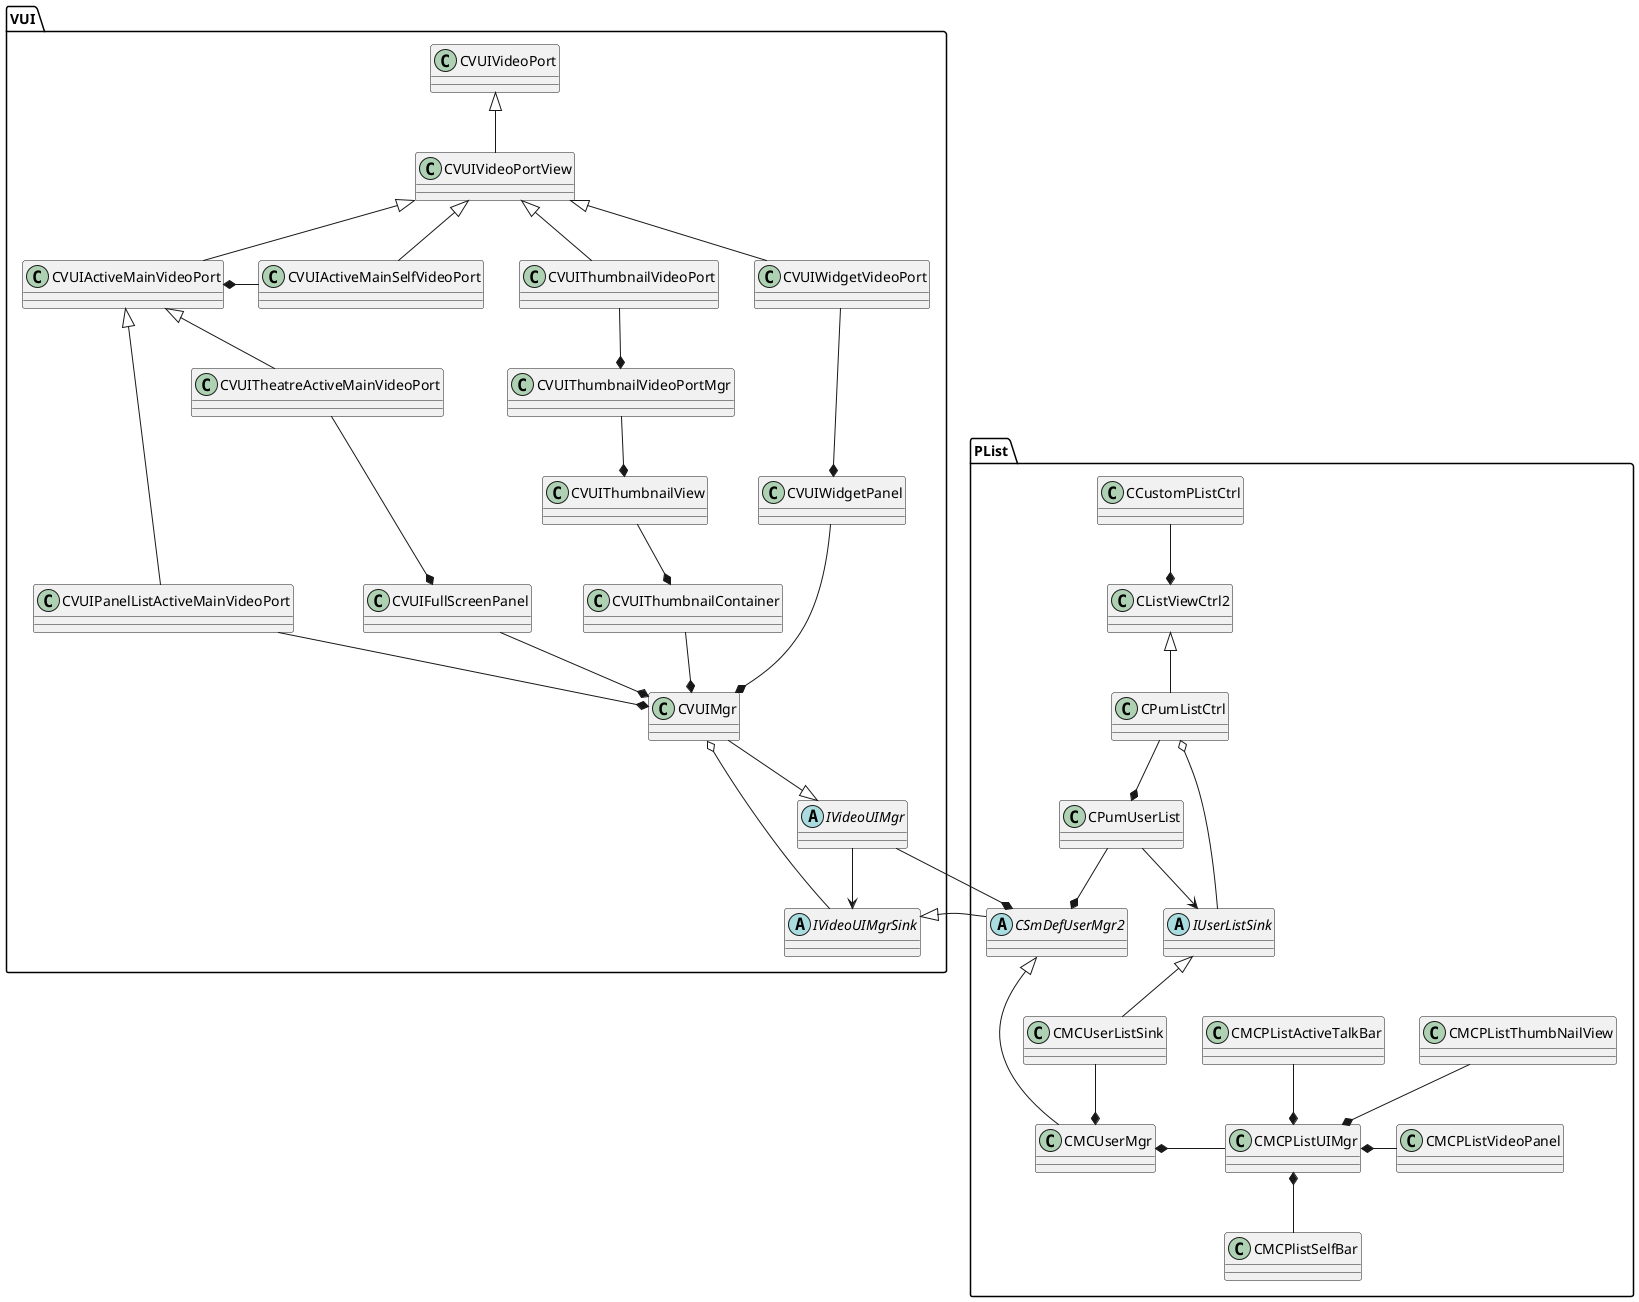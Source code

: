
@startuml
package PList <<Folder>> {

abstract class IUserListSink
abstract class CSmDefUserMgr2

class CPumUserList


class CMCUserMgr
class CMCPListUIMgr
class CMCUserListSink


class CPumListCtrl
class CListViewCtrl2
class CCustomPListCtrl

class CMCPListActiveTalkBar
class CMCPListVideoPanel
class CMCPlistSelfBar
class CMCPListThumbNailView

}

' PList

CMCUserListSink -up-|> IUserListSink
CMCUserListSink --* CMCUserMgr

CMCUserMgr -up-|> CSmDefUserMgr2


CPumUserList --* CSmDefUserMgr2
CPumUserList *-up- CPumListCtrl
CPumUserList --> IUserListSink
CPumListCtrl o-right- IUserListSink
CPumListCtrl -up-|> CListViewCtrl2
CListViewCtrl2 *-up- CCustomPListCtrl


CMCUserMgr *-right- CMCPListUIMgr

CMCPListUIMgr *-up- CMCPListActiveTalkBar
CMCPListUIMgr *-right- CMCPListVideoPanel
CMCPListUIMgr *-- CMCPlistSelfBar
CMCPListUIMgr *-up- CMCPListThumbNailView


' VUI package

package VUI <<Folder>> {
abstract class IVideoUIMgr
abstract class IVideoUIMgrSink

class CVUIMgr
class CVUIPanelListActiveMainVideoPort
class CVUIFullScreenPanel
class CVUIThumbnailContainer
class CVUIWidgetPanel
class CVUITheatreActiveMainVideoPort

class CVUIActiveMainVideoPort
class CVUIActiveMainSelfVideoPort
class CVUIVideoPortView
class CVUIVideoPort
class CVUIThumbnailView
class CVUIThumbnailVideoPortMgr
class CVUIThumbnailVideoPort

class CVUIWidgetVideoPort
}

' VUI

CVUIVideoPort <|-- CVUIVideoPortView

CVUIVideoPortView <|-- CVUIThumbnailVideoPort
CVUIVideoPortView <|-- CVUIWidgetVideoPort
CVUIVideoPortView <|-- CVUIActiveMainVideoPort
CVUIVideoPortView <|-- CVUIActiveMainSelfVideoPort

CVUIActiveMainVideoPort <|-- CVUIPanelListActiveMainVideoPort
CVUIActiveMainVideoPort <|-- CVUITheatreActiveMainVideoPort

CVUIActiveMainVideoPort *-right- CVUIActiveMainSelfVideoPort
CVUIThumbnailVideoPort --* CVUIThumbnailVideoPortMgr
CVUIWidgetVideoPort --* CVUIWidgetPanel
CVUITheatreActiveMainVideoPort --* CVUIFullScreenPanel

CVUIThumbnailVideoPortMgr --* CVUIThumbnailView
CVUIThumbnailView --* CVUIThumbnailContainer

CVUIPanelListActiveMainVideoPort --* CVUIMgr
CVUIFullScreenPanel --* CVUIMgr
CVUIThumbnailContainer --* CVUIMgr
CVUIWidgetPanel --* CVUIMgr

CVUIMgr --|> IVideoUIMgr
CVUIMgr o-- IVideoUIMgrSink

IVideoUIMgr --> IVideoUIMgrSink

' PList & VUI


IVideoUIMgr  --* CSmDefUserMgr2
CSmDefUserMgr2 --|> IVideoUIMgrSink

@enduml
